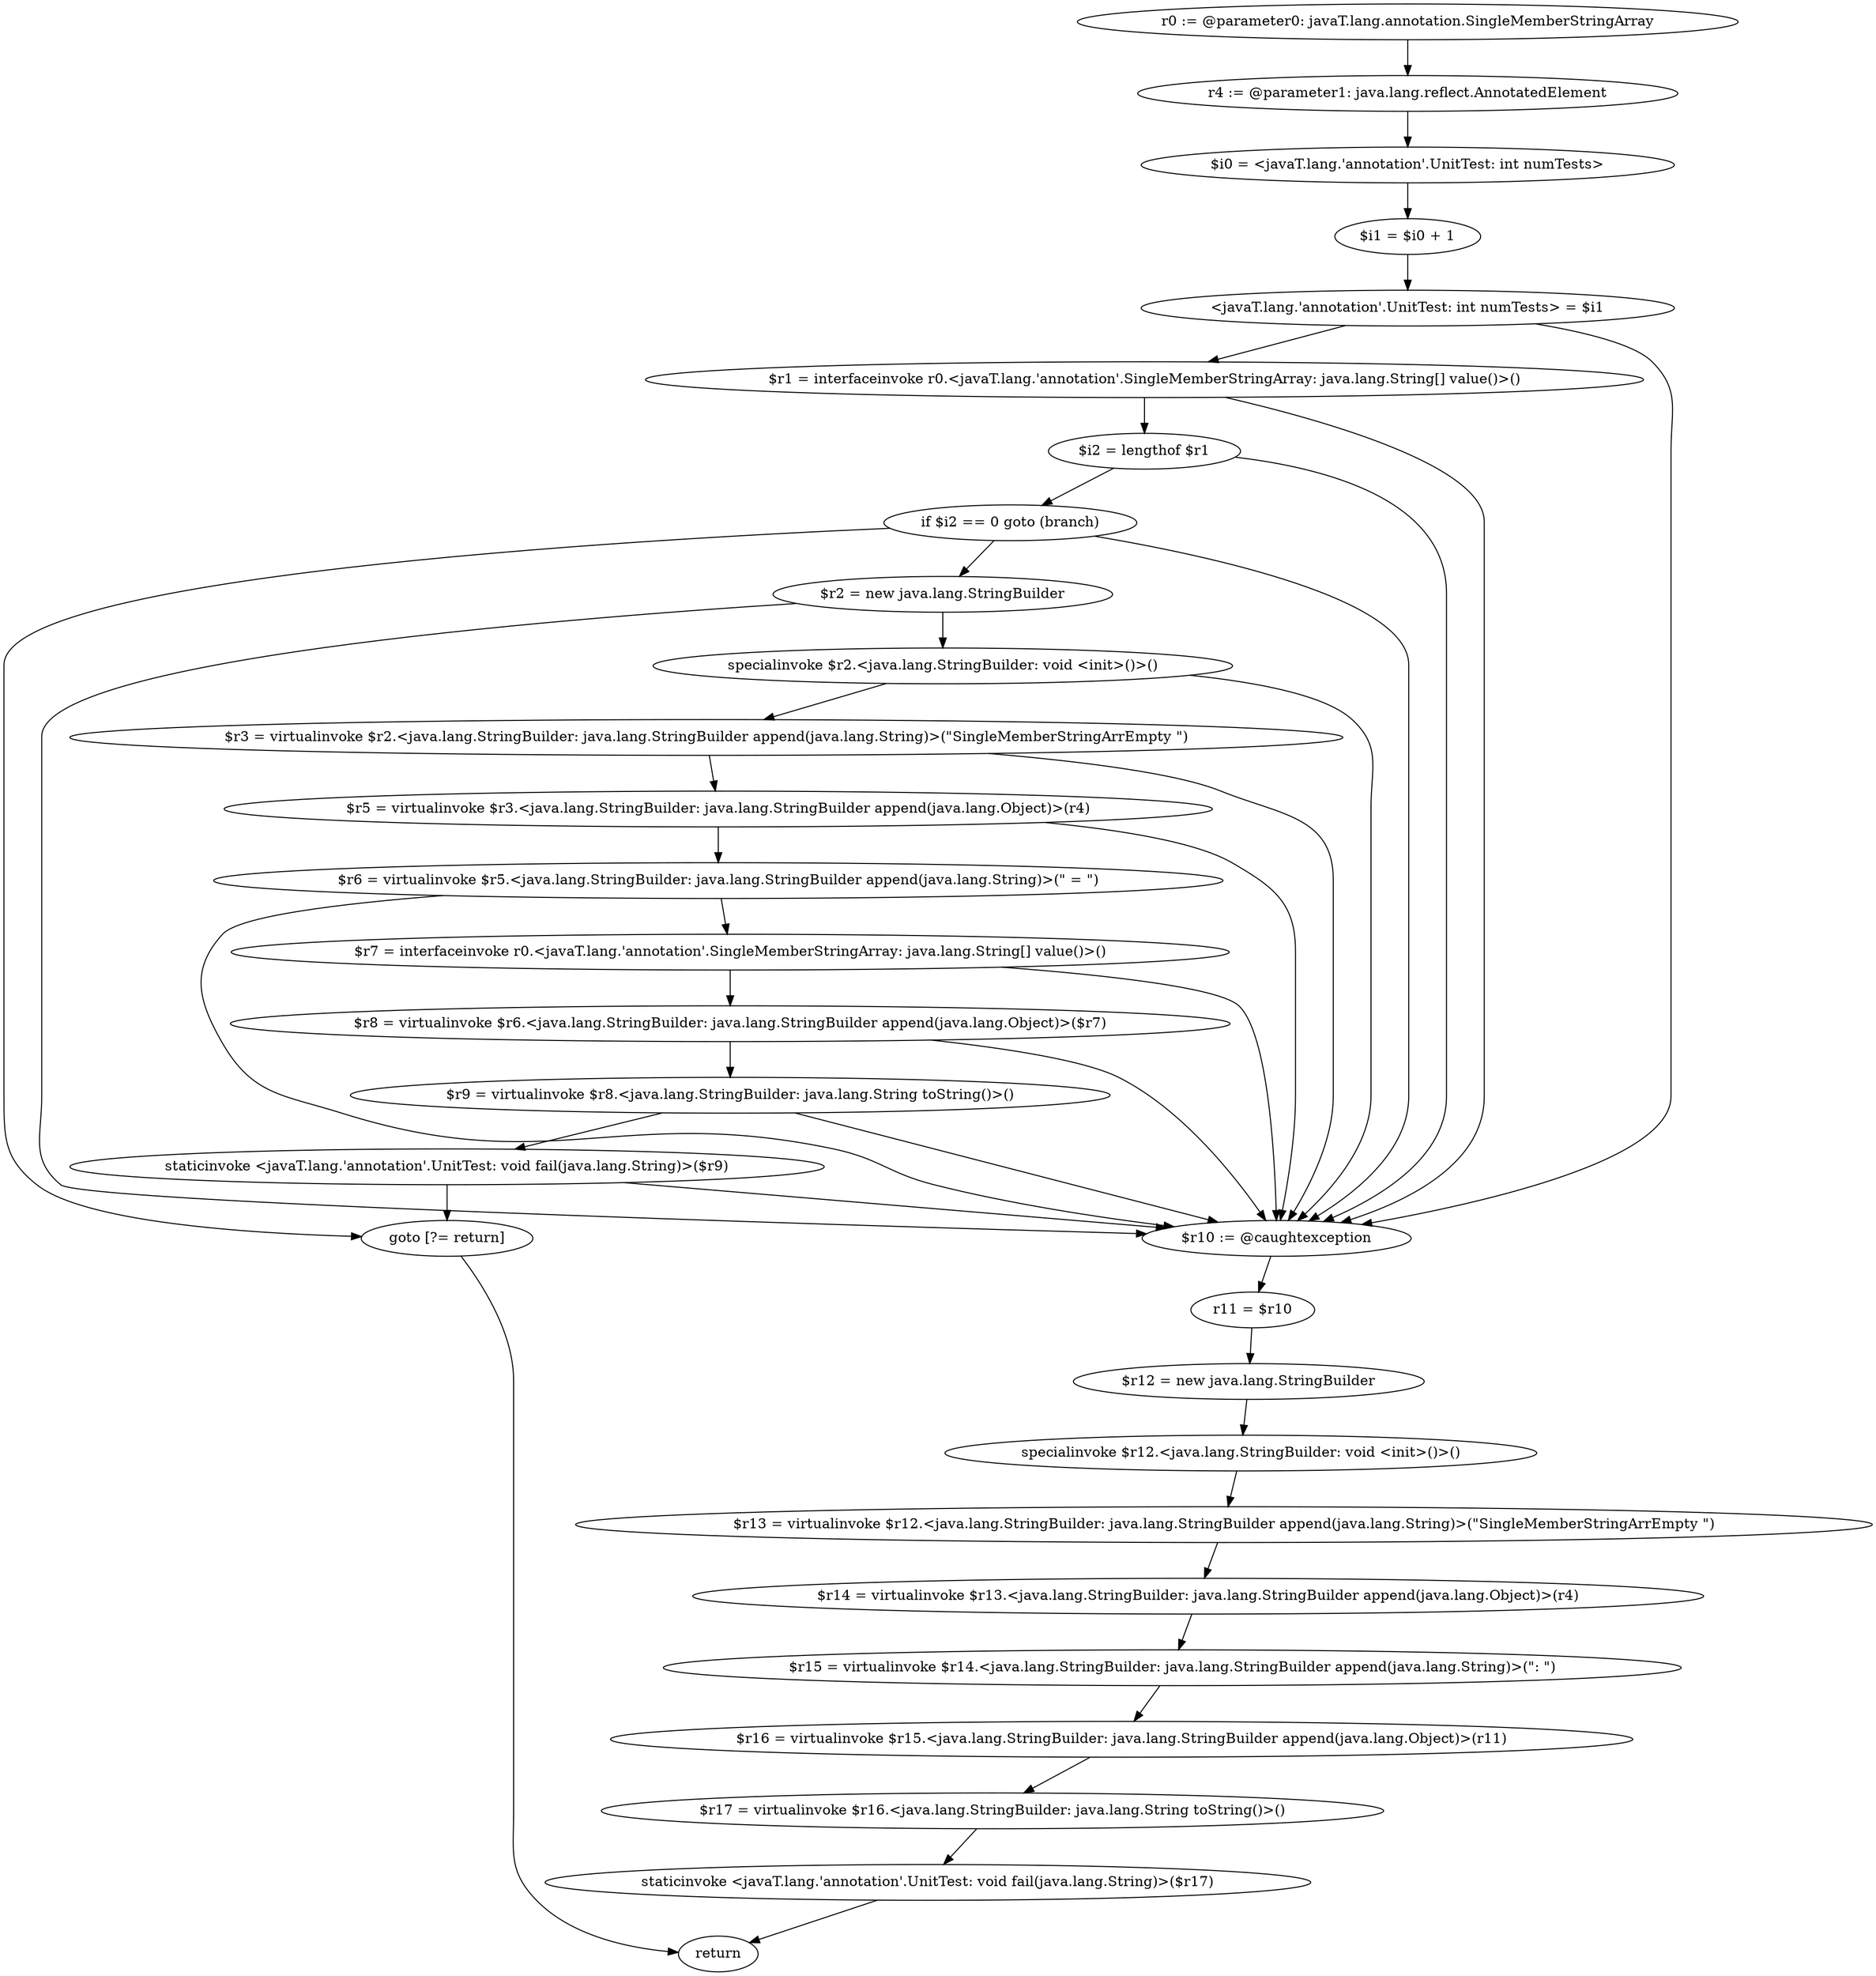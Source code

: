 digraph "unitGraph" {
    "r0 := @parameter0: javaT.lang.annotation.SingleMemberStringArray"
    "r4 := @parameter1: java.lang.reflect.AnnotatedElement"
    "$i0 = <javaT.lang.'annotation'.UnitTest: int numTests>"
    "$i1 = $i0 + 1"
    "<javaT.lang.'annotation'.UnitTest: int numTests> = $i1"
    "$r1 = interfaceinvoke r0.<javaT.lang.'annotation'.SingleMemberStringArray: java.lang.String[] value()>()"
    "$i2 = lengthof $r1"
    "if $i2 == 0 goto (branch)"
    "$r2 = new java.lang.StringBuilder"
    "specialinvoke $r2.<java.lang.StringBuilder: void <init>()>()"
    "$r3 = virtualinvoke $r2.<java.lang.StringBuilder: java.lang.StringBuilder append(java.lang.String)>(\"SingleMemberStringArrEmpty \")"
    "$r5 = virtualinvoke $r3.<java.lang.StringBuilder: java.lang.StringBuilder append(java.lang.Object)>(r4)"
    "$r6 = virtualinvoke $r5.<java.lang.StringBuilder: java.lang.StringBuilder append(java.lang.String)>(\" = \")"
    "$r7 = interfaceinvoke r0.<javaT.lang.'annotation'.SingleMemberStringArray: java.lang.String[] value()>()"
    "$r8 = virtualinvoke $r6.<java.lang.StringBuilder: java.lang.StringBuilder append(java.lang.Object)>($r7)"
    "$r9 = virtualinvoke $r8.<java.lang.StringBuilder: java.lang.String toString()>()"
    "staticinvoke <javaT.lang.'annotation'.UnitTest: void fail(java.lang.String)>($r9)"
    "goto [?= return]"
    "$r10 := @caughtexception"
    "r11 = $r10"
    "$r12 = new java.lang.StringBuilder"
    "specialinvoke $r12.<java.lang.StringBuilder: void <init>()>()"
    "$r13 = virtualinvoke $r12.<java.lang.StringBuilder: java.lang.StringBuilder append(java.lang.String)>(\"SingleMemberStringArrEmpty \")"
    "$r14 = virtualinvoke $r13.<java.lang.StringBuilder: java.lang.StringBuilder append(java.lang.Object)>(r4)"
    "$r15 = virtualinvoke $r14.<java.lang.StringBuilder: java.lang.StringBuilder append(java.lang.String)>(\": \")"
    "$r16 = virtualinvoke $r15.<java.lang.StringBuilder: java.lang.StringBuilder append(java.lang.Object)>(r11)"
    "$r17 = virtualinvoke $r16.<java.lang.StringBuilder: java.lang.String toString()>()"
    "staticinvoke <javaT.lang.'annotation'.UnitTest: void fail(java.lang.String)>($r17)"
    "return"
    "r0 := @parameter0: javaT.lang.annotation.SingleMemberStringArray"->"r4 := @parameter1: java.lang.reflect.AnnotatedElement";
    "r4 := @parameter1: java.lang.reflect.AnnotatedElement"->"$i0 = <javaT.lang.'annotation'.UnitTest: int numTests>";
    "$i0 = <javaT.lang.'annotation'.UnitTest: int numTests>"->"$i1 = $i0 + 1";
    "$i1 = $i0 + 1"->"<javaT.lang.'annotation'.UnitTest: int numTests> = $i1";
    "<javaT.lang.'annotation'.UnitTest: int numTests> = $i1"->"$r1 = interfaceinvoke r0.<javaT.lang.'annotation'.SingleMemberStringArray: java.lang.String[] value()>()";
    "<javaT.lang.'annotation'.UnitTest: int numTests> = $i1"->"$r10 := @caughtexception";
    "$r1 = interfaceinvoke r0.<javaT.lang.'annotation'.SingleMemberStringArray: java.lang.String[] value()>()"->"$i2 = lengthof $r1";
    "$r1 = interfaceinvoke r0.<javaT.lang.'annotation'.SingleMemberStringArray: java.lang.String[] value()>()"->"$r10 := @caughtexception";
    "$i2 = lengthof $r1"->"if $i2 == 0 goto (branch)";
    "$i2 = lengthof $r1"->"$r10 := @caughtexception";
    "if $i2 == 0 goto (branch)"->"$r2 = new java.lang.StringBuilder";
    "if $i2 == 0 goto (branch)"->"goto [?= return]";
    "if $i2 == 0 goto (branch)"->"$r10 := @caughtexception";
    "$r2 = new java.lang.StringBuilder"->"specialinvoke $r2.<java.lang.StringBuilder: void <init>()>()";
    "$r2 = new java.lang.StringBuilder"->"$r10 := @caughtexception";
    "specialinvoke $r2.<java.lang.StringBuilder: void <init>()>()"->"$r3 = virtualinvoke $r2.<java.lang.StringBuilder: java.lang.StringBuilder append(java.lang.String)>(\"SingleMemberStringArrEmpty \")";
    "specialinvoke $r2.<java.lang.StringBuilder: void <init>()>()"->"$r10 := @caughtexception";
    "$r3 = virtualinvoke $r2.<java.lang.StringBuilder: java.lang.StringBuilder append(java.lang.String)>(\"SingleMemberStringArrEmpty \")"->"$r5 = virtualinvoke $r3.<java.lang.StringBuilder: java.lang.StringBuilder append(java.lang.Object)>(r4)";
    "$r3 = virtualinvoke $r2.<java.lang.StringBuilder: java.lang.StringBuilder append(java.lang.String)>(\"SingleMemberStringArrEmpty \")"->"$r10 := @caughtexception";
    "$r5 = virtualinvoke $r3.<java.lang.StringBuilder: java.lang.StringBuilder append(java.lang.Object)>(r4)"->"$r6 = virtualinvoke $r5.<java.lang.StringBuilder: java.lang.StringBuilder append(java.lang.String)>(\" = \")";
    "$r5 = virtualinvoke $r3.<java.lang.StringBuilder: java.lang.StringBuilder append(java.lang.Object)>(r4)"->"$r10 := @caughtexception";
    "$r6 = virtualinvoke $r5.<java.lang.StringBuilder: java.lang.StringBuilder append(java.lang.String)>(\" = \")"->"$r7 = interfaceinvoke r0.<javaT.lang.'annotation'.SingleMemberStringArray: java.lang.String[] value()>()";
    "$r6 = virtualinvoke $r5.<java.lang.StringBuilder: java.lang.StringBuilder append(java.lang.String)>(\" = \")"->"$r10 := @caughtexception";
    "$r7 = interfaceinvoke r0.<javaT.lang.'annotation'.SingleMemberStringArray: java.lang.String[] value()>()"->"$r8 = virtualinvoke $r6.<java.lang.StringBuilder: java.lang.StringBuilder append(java.lang.Object)>($r7)";
    "$r7 = interfaceinvoke r0.<javaT.lang.'annotation'.SingleMemberStringArray: java.lang.String[] value()>()"->"$r10 := @caughtexception";
    "$r8 = virtualinvoke $r6.<java.lang.StringBuilder: java.lang.StringBuilder append(java.lang.Object)>($r7)"->"$r9 = virtualinvoke $r8.<java.lang.StringBuilder: java.lang.String toString()>()";
    "$r8 = virtualinvoke $r6.<java.lang.StringBuilder: java.lang.StringBuilder append(java.lang.Object)>($r7)"->"$r10 := @caughtexception";
    "$r9 = virtualinvoke $r8.<java.lang.StringBuilder: java.lang.String toString()>()"->"staticinvoke <javaT.lang.'annotation'.UnitTest: void fail(java.lang.String)>($r9)";
    "$r9 = virtualinvoke $r8.<java.lang.StringBuilder: java.lang.String toString()>()"->"$r10 := @caughtexception";
    "staticinvoke <javaT.lang.'annotation'.UnitTest: void fail(java.lang.String)>($r9)"->"goto [?= return]";
    "staticinvoke <javaT.lang.'annotation'.UnitTest: void fail(java.lang.String)>($r9)"->"$r10 := @caughtexception";
    "goto [?= return]"->"return";
    "$r10 := @caughtexception"->"r11 = $r10";
    "r11 = $r10"->"$r12 = new java.lang.StringBuilder";
    "$r12 = new java.lang.StringBuilder"->"specialinvoke $r12.<java.lang.StringBuilder: void <init>()>()";
    "specialinvoke $r12.<java.lang.StringBuilder: void <init>()>()"->"$r13 = virtualinvoke $r12.<java.lang.StringBuilder: java.lang.StringBuilder append(java.lang.String)>(\"SingleMemberStringArrEmpty \")";
    "$r13 = virtualinvoke $r12.<java.lang.StringBuilder: java.lang.StringBuilder append(java.lang.String)>(\"SingleMemberStringArrEmpty \")"->"$r14 = virtualinvoke $r13.<java.lang.StringBuilder: java.lang.StringBuilder append(java.lang.Object)>(r4)";
    "$r14 = virtualinvoke $r13.<java.lang.StringBuilder: java.lang.StringBuilder append(java.lang.Object)>(r4)"->"$r15 = virtualinvoke $r14.<java.lang.StringBuilder: java.lang.StringBuilder append(java.lang.String)>(\": \")";
    "$r15 = virtualinvoke $r14.<java.lang.StringBuilder: java.lang.StringBuilder append(java.lang.String)>(\": \")"->"$r16 = virtualinvoke $r15.<java.lang.StringBuilder: java.lang.StringBuilder append(java.lang.Object)>(r11)";
    "$r16 = virtualinvoke $r15.<java.lang.StringBuilder: java.lang.StringBuilder append(java.lang.Object)>(r11)"->"$r17 = virtualinvoke $r16.<java.lang.StringBuilder: java.lang.String toString()>()";
    "$r17 = virtualinvoke $r16.<java.lang.StringBuilder: java.lang.String toString()>()"->"staticinvoke <javaT.lang.'annotation'.UnitTest: void fail(java.lang.String)>($r17)";
    "staticinvoke <javaT.lang.'annotation'.UnitTest: void fail(java.lang.String)>($r17)"->"return";
}
